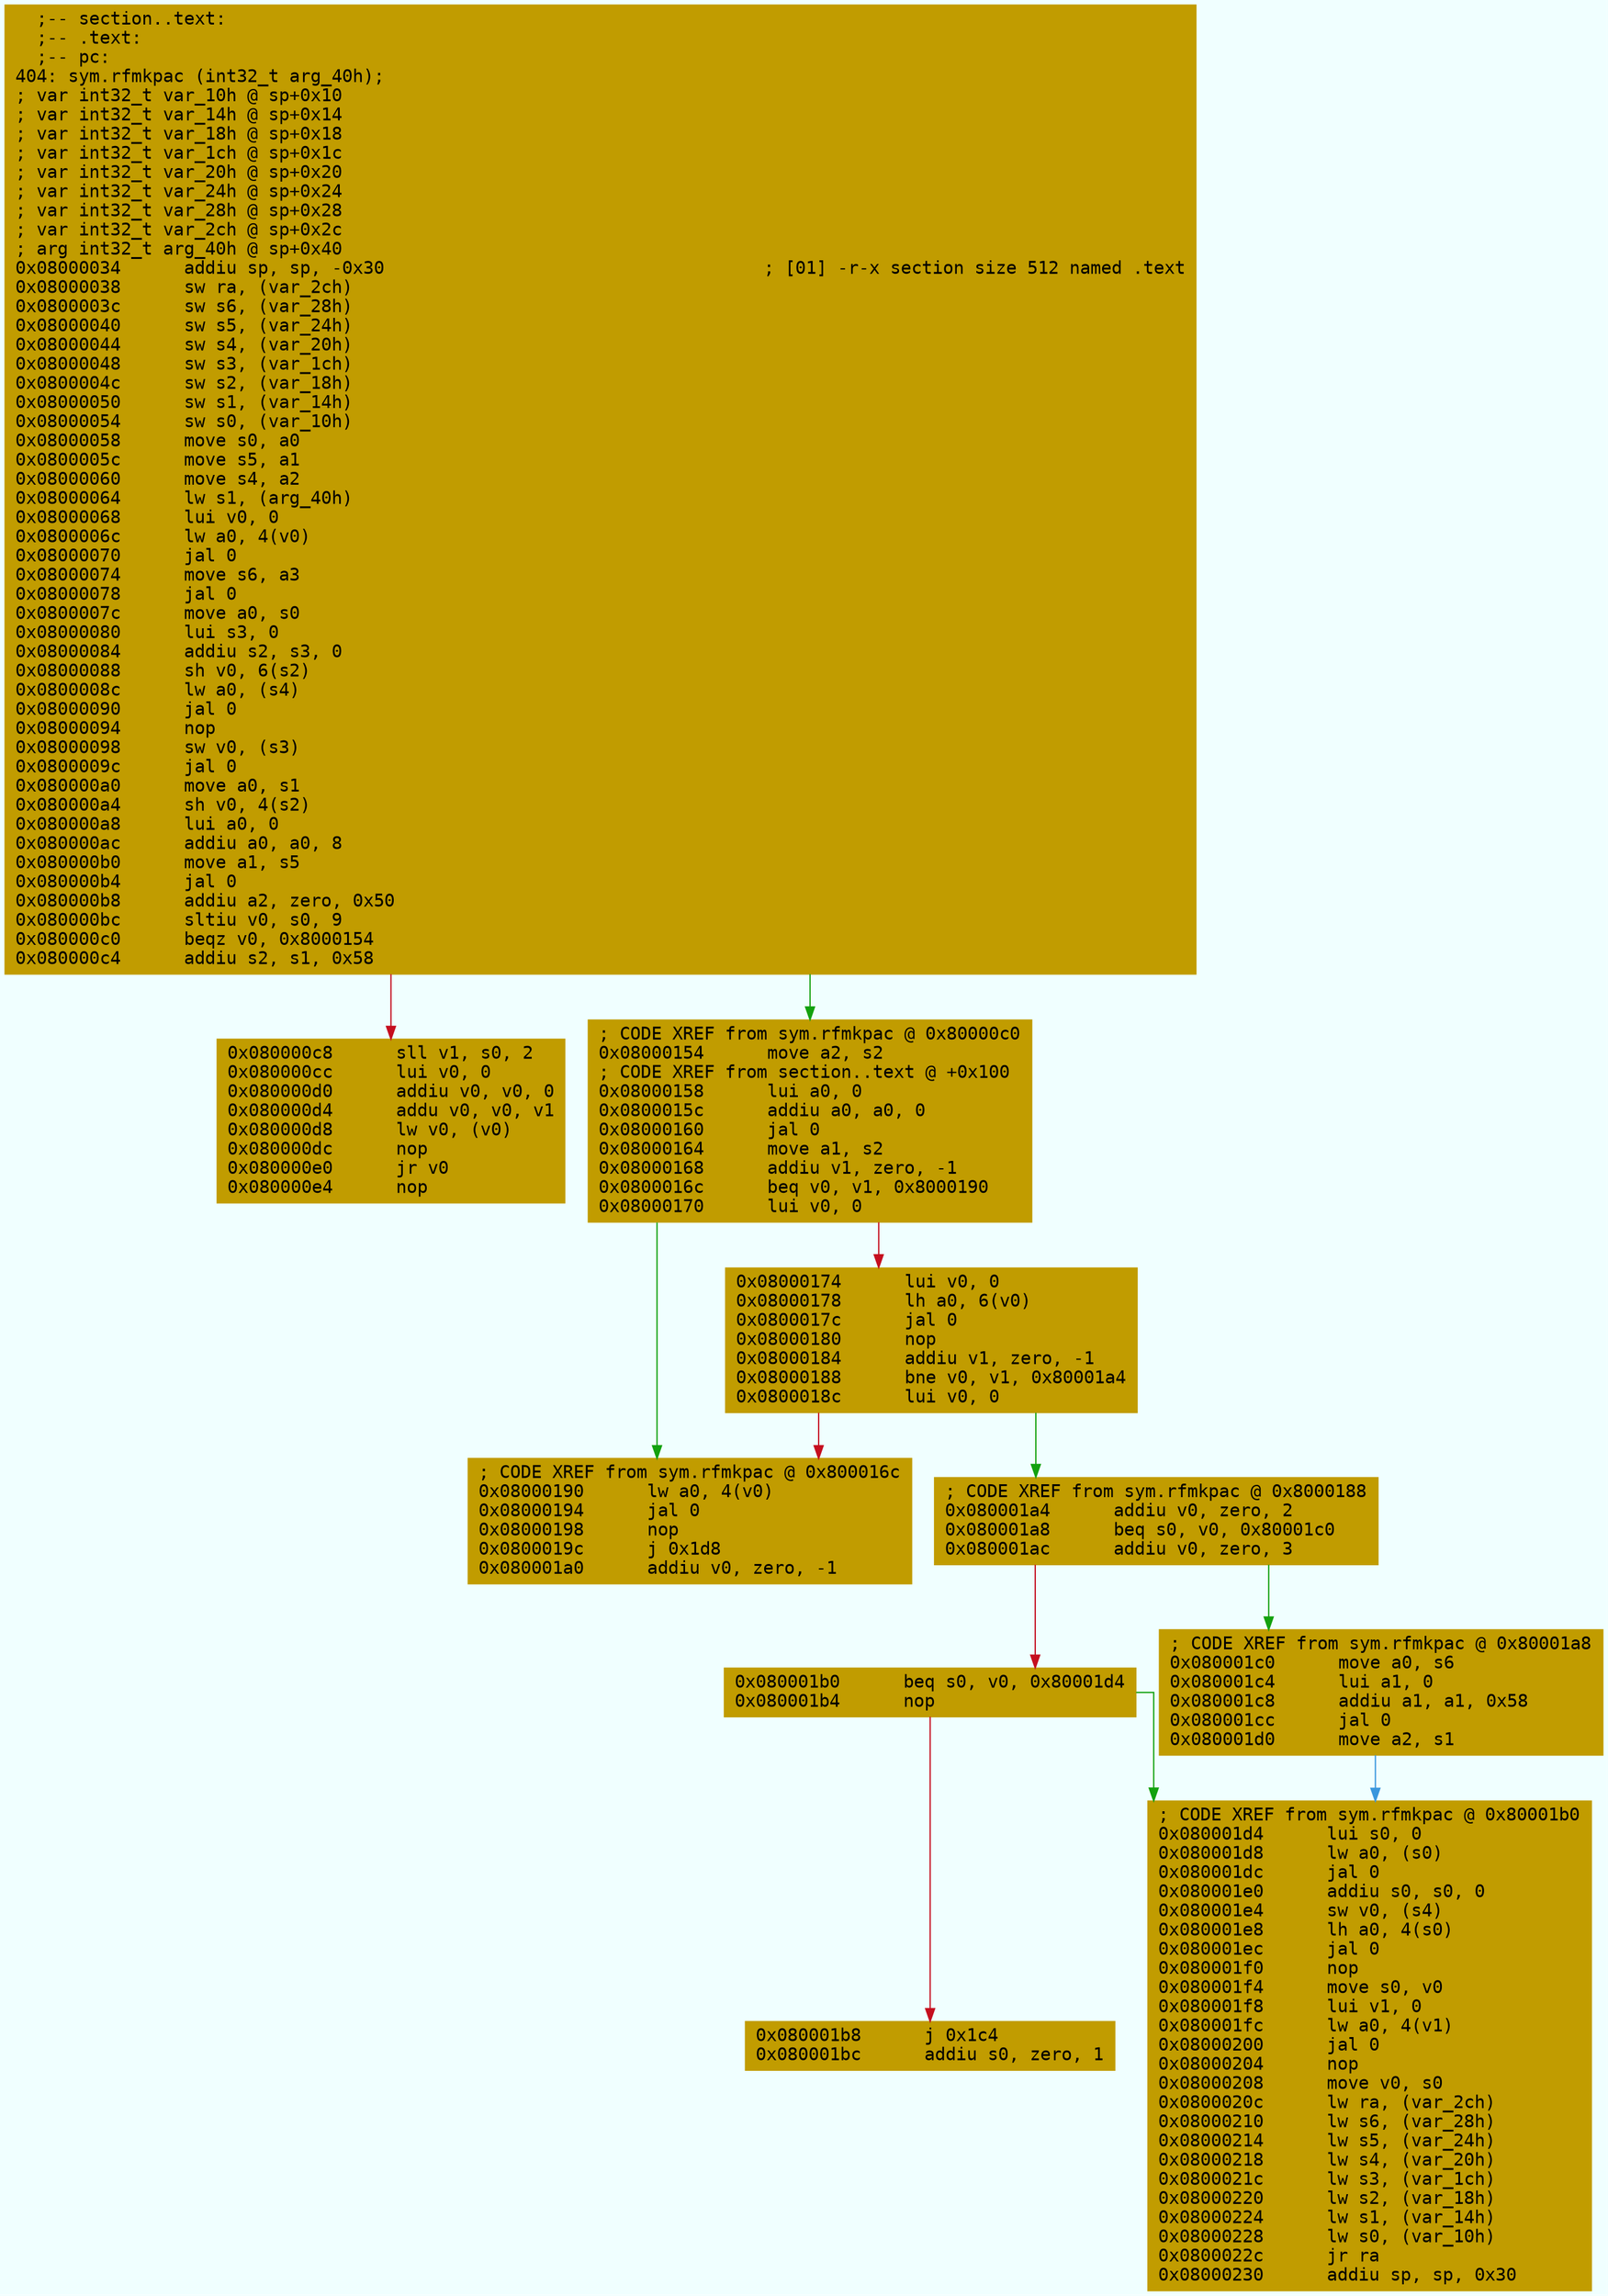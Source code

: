 digraph code {
	graph [bgcolor=azure fontsize=8 fontname="Courier" splines="ortho"];
	node [fillcolor=gray style=filled shape=box];
	edge [arrowhead="normal"];
	"0x08000034" [URL="sym.rfmkpac/0x08000034", fillcolor="#c19c00",color="#c19c00", fontname="Courier",label="  ;-- section..text:\l  ;-- .text:\l  ;-- pc:\l404: sym.rfmkpac (int32_t arg_40h);\l; var int32_t var_10h @ sp+0x10\l; var int32_t var_14h @ sp+0x14\l; var int32_t var_18h @ sp+0x18\l; var int32_t var_1ch @ sp+0x1c\l; var int32_t var_20h @ sp+0x20\l; var int32_t var_24h @ sp+0x24\l; var int32_t var_28h @ sp+0x28\l; var int32_t var_2ch @ sp+0x2c\l; arg int32_t arg_40h @ sp+0x40\l0x08000034      addiu sp, sp, -0x30                                    ; [01] -r-x section size 512 named .text\l0x08000038      sw ra, (var_2ch)\l0x0800003c      sw s6, (var_28h)\l0x08000040      sw s5, (var_24h)\l0x08000044      sw s4, (var_20h)\l0x08000048      sw s3, (var_1ch)\l0x0800004c      sw s2, (var_18h)\l0x08000050      sw s1, (var_14h)\l0x08000054      sw s0, (var_10h)\l0x08000058      move s0, a0\l0x0800005c      move s5, a1\l0x08000060      move s4, a2\l0x08000064      lw s1, (arg_40h)\l0x08000068      lui v0, 0\l0x0800006c      lw a0, 4(v0)\l0x08000070      jal 0\l0x08000074      move s6, a3\l0x08000078      jal 0\l0x0800007c      move a0, s0\l0x08000080      lui s3, 0\l0x08000084      addiu s2, s3, 0\l0x08000088      sh v0, 6(s2)\l0x0800008c      lw a0, (s4)\l0x08000090      jal 0\l0x08000094      nop\l0x08000098      sw v0, (s3)\l0x0800009c      jal 0\l0x080000a0      move a0, s1\l0x080000a4      sh v0, 4(s2)\l0x080000a8      lui a0, 0\l0x080000ac      addiu a0, a0, 8\l0x080000b0      move a1, s5\l0x080000b4      jal 0\l0x080000b8      addiu a2, zero, 0x50\l0x080000bc      sltiu v0, s0, 9\l0x080000c0      beqz v0, 0x8000154\l0x080000c4      addiu s2, s1, 0x58\l"]
	"0x080000c8" [URL="sym.rfmkpac/0x080000c8", fillcolor="#c19c00",color="#c19c00", fontname="Courier",label="0x080000c8      sll v1, s0, 2\l0x080000cc      lui v0, 0\l0x080000d0      addiu v0, v0, 0\l0x080000d4      addu v0, v0, v1\l0x080000d8      lw v0, (v0)\l0x080000dc      nop\l0x080000e0      jr v0\l0x080000e4      nop\l"]
	"0x08000154" [URL="sym.rfmkpac/0x08000154", fillcolor="#c19c00",color="#c19c00", fontname="Courier",label="; CODE XREF from sym.rfmkpac @ 0x80000c0\l0x08000154      move a2, s2\l; CODE XREF from section..text @ +0x100\l0x08000158      lui a0, 0\l0x0800015c      addiu a0, a0, 0\l0x08000160      jal 0\l0x08000164      move a1, s2\l0x08000168      addiu v1, zero, -1\l0x0800016c      beq v0, v1, 0x8000190\l0x08000170      lui v0, 0\l"]
	"0x08000174" [URL="sym.rfmkpac/0x08000174", fillcolor="#c19c00",color="#c19c00", fontname="Courier",label="0x08000174      lui v0, 0\l0x08000178      lh a0, 6(v0)\l0x0800017c      jal 0\l0x08000180      nop\l0x08000184      addiu v1, zero, -1\l0x08000188      bne v0, v1, 0x80001a4\l0x0800018c      lui v0, 0\l"]
	"0x08000190" [URL="sym.rfmkpac/0x08000190", fillcolor="#c19c00",color="#c19c00", fontname="Courier",label="; CODE XREF from sym.rfmkpac @ 0x800016c\l0x08000190      lw a0, 4(v0)\l0x08000194      jal 0\l0x08000198      nop\l0x0800019c      j 0x1d8\l0x080001a0      addiu v0, zero, -1\l"]
	"0x080001a4" [URL="sym.rfmkpac/0x080001a4", fillcolor="#c19c00",color="#c19c00", fontname="Courier",label="; CODE XREF from sym.rfmkpac @ 0x8000188\l0x080001a4      addiu v0, zero, 2\l0x080001a8      beq s0, v0, 0x80001c0\l0x080001ac      addiu v0, zero, 3\l"]
	"0x080001b0" [URL="sym.rfmkpac/0x080001b0", fillcolor="#c19c00",color="#c19c00", fontname="Courier",label="0x080001b0      beq s0, v0, 0x80001d4\l0x080001b4      nop\l"]
	"0x080001b8" [URL="sym.rfmkpac/0x080001b8", fillcolor="#c19c00",color="#c19c00", fontname="Courier",label="0x080001b8      j 0x1c4\l0x080001bc      addiu s0, zero, 1\l"]
	"0x080001c0" [URL="sym.rfmkpac/0x080001c0", fillcolor="#c19c00",color="#c19c00", fontname="Courier",label="; CODE XREF from sym.rfmkpac @ 0x80001a8\l0x080001c0      move a0, s6\l0x080001c4      lui a1, 0\l0x080001c8      addiu a1, a1, 0x58\l0x080001cc      jal 0\l0x080001d0      move a2, s1\l"]
	"0x080001d4" [URL="sym.rfmkpac/0x080001d4", fillcolor="#c19c00",color="#c19c00", fontname="Courier",label="; CODE XREF from sym.rfmkpac @ 0x80001b0\l0x080001d4      lui s0, 0\l0x080001d8      lw a0, (s0)\l0x080001dc      jal 0\l0x080001e0      addiu s0, s0, 0\l0x080001e4      sw v0, (s4)\l0x080001e8      lh a0, 4(s0)\l0x080001ec      jal 0\l0x080001f0      nop\l0x080001f4      move s0, v0\l0x080001f8      lui v1, 0\l0x080001fc      lw a0, 4(v1)\l0x08000200      jal 0\l0x08000204      nop\l0x08000208      move v0, s0\l0x0800020c      lw ra, (var_2ch)\l0x08000210      lw s6, (var_28h)\l0x08000214      lw s5, (var_24h)\l0x08000218      lw s4, (var_20h)\l0x0800021c      lw s3, (var_1ch)\l0x08000220      lw s2, (var_18h)\l0x08000224      lw s1, (var_14h)\l0x08000228      lw s0, (var_10h)\l0x0800022c      jr ra\l0x08000230      addiu sp, sp, 0x30\l"]
        "0x08000034" -> "0x08000154" [color="#13a10e"];
        "0x08000034" -> "0x080000c8" [color="#c50f1f"];
        "0x08000154" -> "0x08000190" [color="#13a10e"];
        "0x08000154" -> "0x08000174" [color="#c50f1f"];
        "0x08000174" -> "0x080001a4" [color="#13a10e"];
        "0x08000174" -> "0x08000190" [color="#c50f1f"];
        "0x080001a4" -> "0x080001c0" [color="#13a10e"];
        "0x080001a4" -> "0x080001b0" [color="#c50f1f"];
        "0x080001b0" -> "0x080001d4" [color="#13a10e"];
        "0x080001b0" -> "0x080001b8" [color="#c50f1f"];
        "0x080001c0" -> "0x080001d4" [color="#3a96dd"];
}
